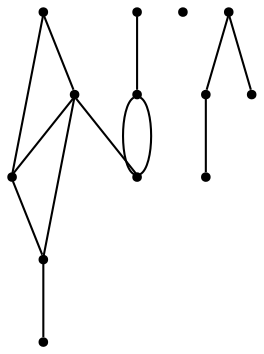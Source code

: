 graph {
  node [shape=point,comment="{\"directed\":false,\"doi\":\"10.1007/978-3-642-36763-2_7\",\"figure\":\"1 (2)\"}"]

  v0 [pos="1419.7524576437017,888.1556692082644"]
  v1 [pos="1413.3312531845722,963.4179743991724"]
  v2 [pos="1392.3160667545908,665.2859485128936"]
  v3 [pos="1257.4688643881473,738.7980385192982"]
  v4 [pos="1313.5092767025544,825.1453790184237"]
  v5 [pos="1292.494090272573,650.7002284808977"]
  v6 [pos="1305.3367536874619,991.422689125086"]
  v7 [pos="1182.164584199722,807.6424641090744"]
  v8 [pos="1054.9062009225538,861.3179341752011"]
  v9 [pos="1170.4894240727035,700.8750774119387"]
  v10 [pos="1122.037974001926,997.2568245250212"]
  v11 [pos="1096.3526471721484,760.3848736440796"]
  v12 [pos="1061.3275326299981,962.8344845527474"]

  v8 -- v12 [id="-5",pos="1054.9062009225538,861.3179341752011 1058.1167554340004,912.0762093639742 1058.1167554340004,912.0762093639742 1058.1167554340004,912.0762093639742 1061.3275326299981,962.8344845527474 1061.3275326299981,962.8344845527474 1061.3275326299981,962.8344845527474"]
  v8 -- v10 [id="-7",pos="1054.9062009225538,861.3179341752011 1088.472159039417,929.2873793501111 1088.472159039417,929.2873793501111 1088.472159039417,929.2873793501111 1122.037974001926,997.2568245250212 1122.037974001926,997.2568245250212 1122.037974001926,997.2568245250212"]
  v10 -- v6 [id="-10",pos="1122.037974001926,997.2568245250212 1213.6873002205364,994.3396932363606 1213.6873002205364,994.3396932363606 1213.6873002205364,994.3396932363606 1305.3367536874619,991.422689125086 1305.3367536874619,991.422689125086 1305.3367536874619,991.422689125086"]
  v11 -- v9 [id="-11",pos="1096.3526471721484,760.3848736440796 1133.421226494898,730.6298801449698 1133.421226494898,730.6298801449698 1133.421226494898,730.6298801449698 1170.4894240727035,700.8750774119387 1170.4894240727035,700.8750774119387 1170.4894240727035,700.8750774119387"]
  v9 -- v5 [id="-18",pos="1170.4894240727035,700.8750774119387 1231.491884420953,675.7875575633788 1231.491884420953,675.7875575633788 1231.491884420953,675.7875575633788 1292.494090272573,650.7002284808977 1292.494090272573,650.7002284808977 1292.494090272573,650.7002284808977"]
  v9 -- v5 [id="-19",pos="1170.4894240727035,700.8750774119387 1253.4118063688372,687.5728315582605 1253.4118063688372,687.5728315582605 1253.4118063688372,687.5728315582605 1292.494090272573,650.7002284808977 1292.494090272573,650.7002284808977 1292.494090272573,650.7002284808977"]
  v7 -- v3 [id="-23",pos="1182.164584199722,807.6424641090744 1219.8167242939346,773.2201877254932 1219.8167242939346,773.2201877254932 1219.8167242939346,773.2201877254932 1257.4688643881473,738.7980385192982 1257.4688643881473,738.7980385192982 1257.4688643881473,738.7980385192982"]
  v7 -- v4 [id="-25",pos="1182.164584199722,807.6424641090744 1247.8369304511382,816.3939215637489 1247.8369304511382,816.3939215637489 1247.8369304511382,816.3939215637489 1313.5092767025544,825.1453790184237 1313.5092767025544,825.1453790184237 1313.5092767025544,825.1453790184237"]
  v3 -- v5 [id="-30",pos="1257.4688643881473,738.7980385192982 1274.9815409545176,694.749006322712 1274.9815409545176,694.749006322712 1274.9815409545176,694.749006322712 1292.494090272573,650.7002284808977 1292.494090272573,650.7002284808977 1292.494090272573,650.7002284808977"]
  v3 -- v4 [id="-32",pos="1257.4688643881473,738.7980385192982 1285.4890705453508,781.971645180168 1285.4890705453508,781.971645180168 1285.4890705453508,781.971645180168 1313.5092767025544,825.1453790184237 1313.5092767025544,825.1453790184237 1313.5092767025544,825.1453790184237"]
  v4 -- v2 [id="-42",pos="1313.5092767025544,825.1453790184237 1352.91273535273,745.2156637656586 1352.91273535273,745.2156637656586 1352.91273535273,745.2156637656586 1392.3160667545908,665.2859485128936 1392.3160667545908,665.2859485128936 1392.3160667545908,665.2859485128936"]
  v3 -- v2 [id="-44",pos="1257.4688643881473,738.7980385192982 1324.8925291955265,702.0418663387101 1324.8925291955265,702.0418663387101 1324.8925291955265,702.0418663387101 1392.3160667545908,665.2859485128936 1392.3160667545908,665.2859485128936 1392.3160667545908,665.2859485128936"]
  v2 -- v0 [id="-46",pos="1392.3160667545908,665.2859485128936 1406.0344530716186,776.720745271886 1406.0344530716186,776.720745271886 1406.0344530716186,776.720745271886 1419.7524576437017,888.1556692082644 1419.7524576437017,888.1556692082644 1419.7524576437017,888.1556692082644"]
}
